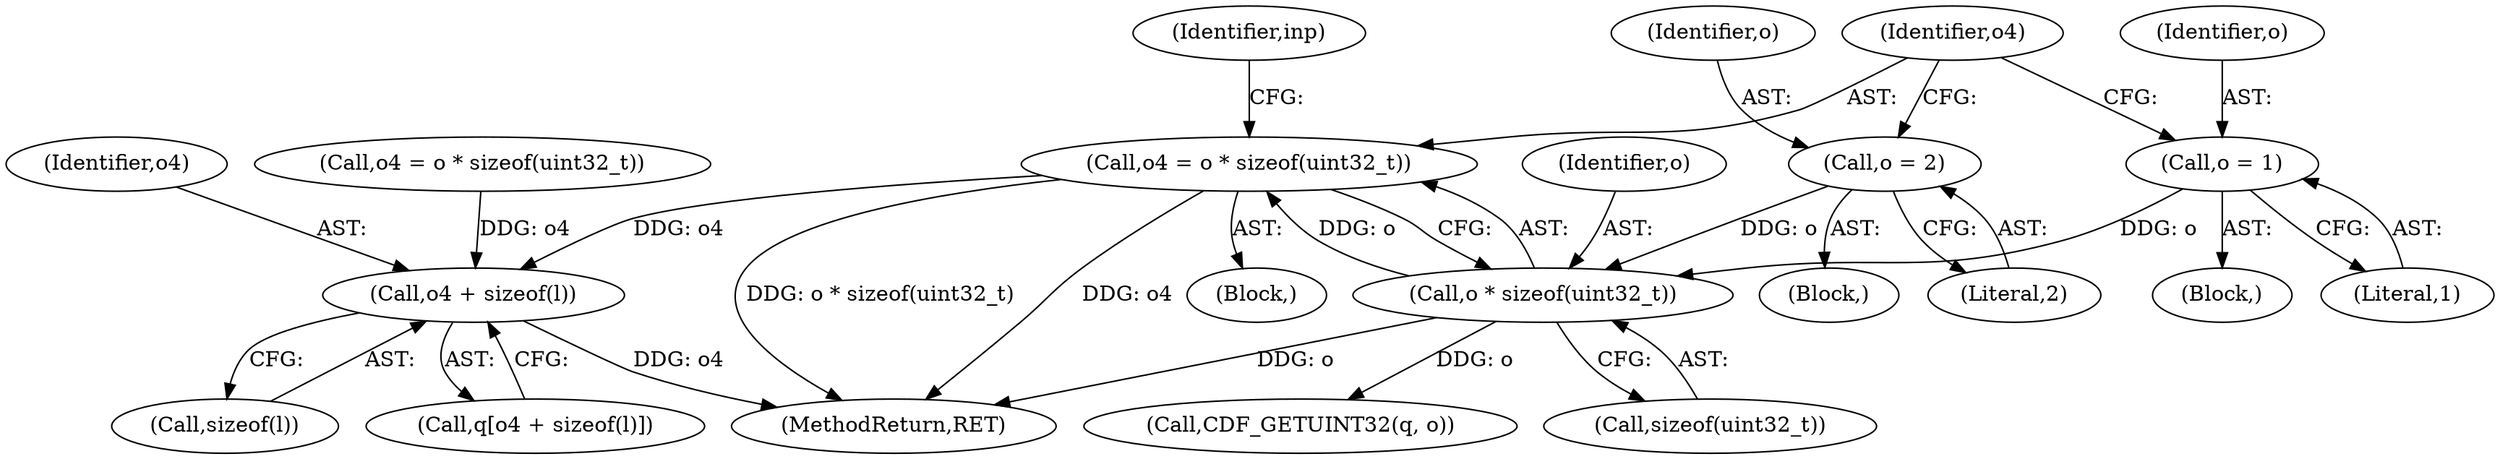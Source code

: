 digraph "0_file_1aec04dbf8a24b8a6ba64c4f74efa0628e36db0b@API" {
"1000368" [label="(Call,o4 = o * sizeof(uint32_t))"];
"1000370" [label="(Call,o * sizeof(uint32_t))"];
"1000357" [label="(Call,o = 2)"];
"1000365" [label="(Call,o = 1)"];
"1000730" [label="(Call,o4 + sizeof(l))"];
"1000730" [label="(Call,o4 + sizeof(l))"];
"1000841" [label="(MethodReturn,RET)"];
"1000359" [label="(Literal,2)"];
"1000258" [label="(Block,)"];
"1000357" [label="(Call,o = 2)"];
"1000366" [label="(Identifier,o)"];
"1000769" [label="(Call,o4 = o * sizeof(uint32_t))"];
"1000367" [label="(Literal,1)"];
"1000361" [label="(Block,)"];
"1000372" [label="(Call,sizeof(uint32_t))"];
"1000365" [label="(Call,o = 1)"];
"1000351" [label="(Block,)"];
"1000703" [label="(Call,CDF_GETUINT32(q, o))"];
"1000731" [label="(Identifier,o4)"];
"1000370" [label="(Call,o * sizeof(uint32_t))"];
"1000371" [label="(Identifier,o)"];
"1000728" [label="(Call,q[o4 + sizeof(l)])"];
"1000368" [label="(Call,o4 = o * sizeof(uint32_t))"];
"1000378" [label="(Identifier,inp)"];
"1000732" [label="(Call,sizeof(l))"];
"1000369" [label="(Identifier,o4)"];
"1000358" [label="(Identifier,o)"];
"1000368" -> "1000258"  [label="AST: "];
"1000368" -> "1000370"  [label="CFG: "];
"1000369" -> "1000368"  [label="AST: "];
"1000370" -> "1000368"  [label="AST: "];
"1000378" -> "1000368"  [label="CFG: "];
"1000368" -> "1000841"  [label="DDG: o4"];
"1000368" -> "1000841"  [label="DDG: o * sizeof(uint32_t)"];
"1000370" -> "1000368"  [label="DDG: o"];
"1000368" -> "1000730"  [label="DDG: o4"];
"1000370" -> "1000372"  [label="CFG: "];
"1000371" -> "1000370"  [label="AST: "];
"1000372" -> "1000370"  [label="AST: "];
"1000370" -> "1000841"  [label="DDG: o"];
"1000357" -> "1000370"  [label="DDG: o"];
"1000365" -> "1000370"  [label="DDG: o"];
"1000370" -> "1000703"  [label="DDG: o"];
"1000357" -> "1000351"  [label="AST: "];
"1000357" -> "1000359"  [label="CFG: "];
"1000358" -> "1000357"  [label="AST: "];
"1000359" -> "1000357"  [label="AST: "];
"1000369" -> "1000357"  [label="CFG: "];
"1000365" -> "1000361"  [label="AST: "];
"1000365" -> "1000367"  [label="CFG: "];
"1000366" -> "1000365"  [label="AST: "];
"1000367" -> "1000365"  [label="AST: "];
"1000369" -> "1000365"  [label="CFG: "];
"1000730" -> "1000728"  [label="AST: "];
"1000730" -> "1000732"  [label="CFG: "];
"1000731" -> "1000730"  [label="AST: "];
"1000732" -> "1000730"  [label="AST: "];
"1000728" -> "1000730"  [label="CFG: "];
"1000730" -> "1000841"  [label="DDG: o4"];
"1000769" -> "1000730"  [label="DDG: o4"];
}
